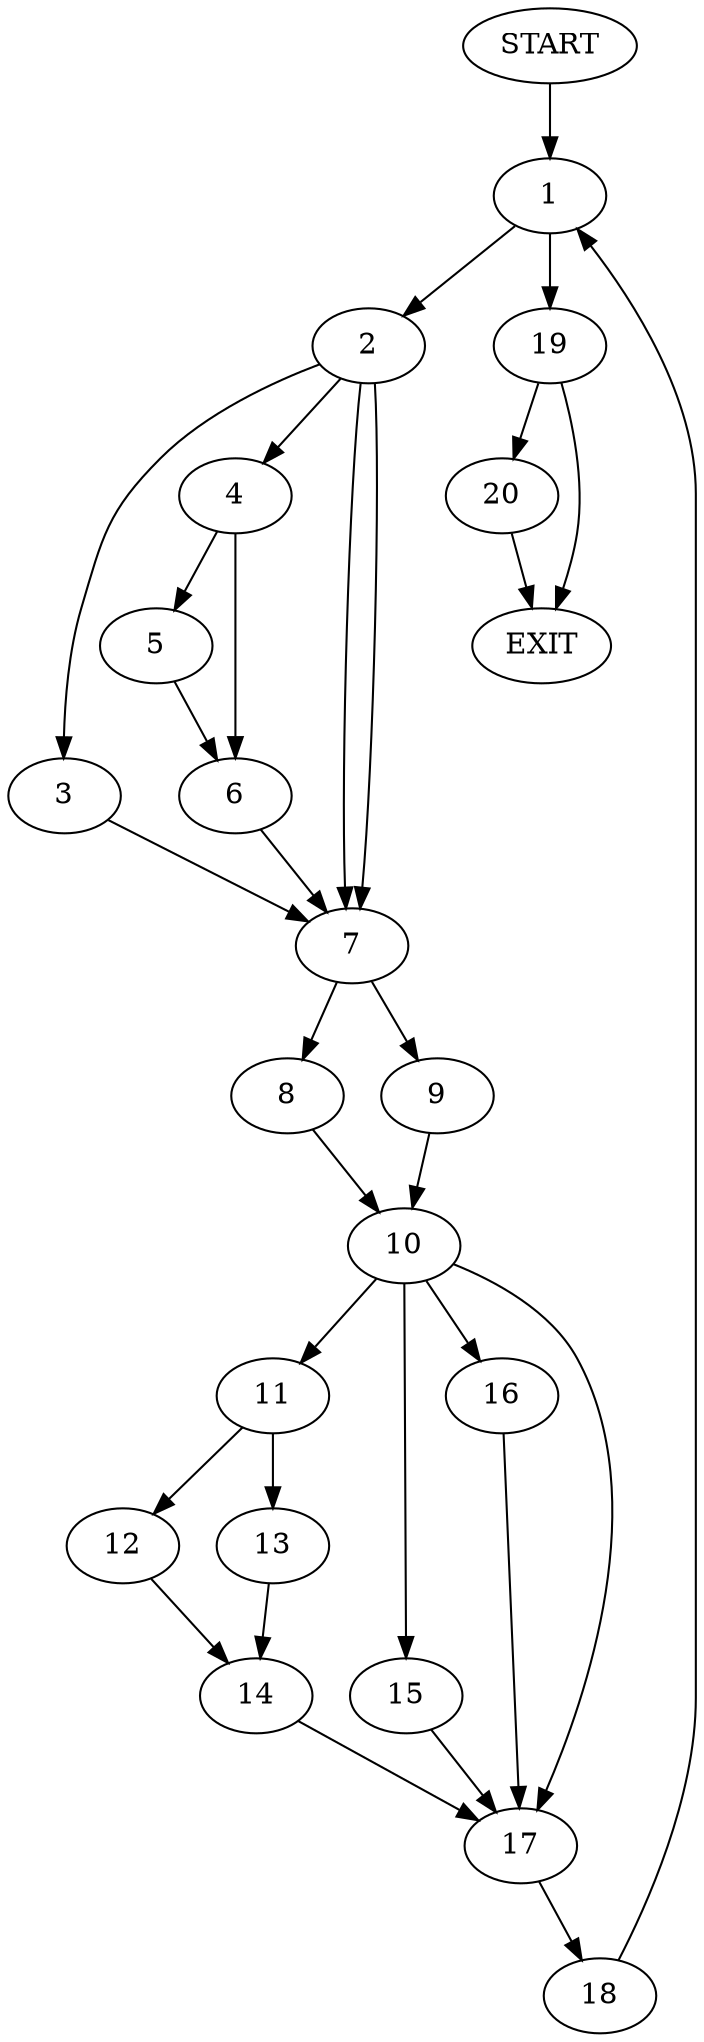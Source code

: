 digraph { 
0 [label="START"];
1;
2;
3;
4;
5;
6;
7;
8;
9;
10;
11;
12;
13;
14;
15;
16;
17;
18;
19;
20;
21[label="EXIT"];
0 -> 1;
1 -> 2;
1 -> 19;
2 -> 7;
2 -> 7;
2:s2 -> 3;
2:s3 -> 4;
3 -> 7;
4 -> 5;
4 -> 6;
5 -> 6;
6 -> 7;
7 -> 8;
7 -> 9;
8 -> 10;
9 -> 10;
10 -> 17;
10 -> 11;
10:s2 -> 15;
10:s3 -> 16;
11 -> 12;
11 -> 13;
12 -> 14;
13 -> 14;
14 -> 17;
15 -> 17;
16 -> 17;
17 -> 18;
18 -> 1;
19 -> 20;
19 -> 21;
20 -> 21;
}